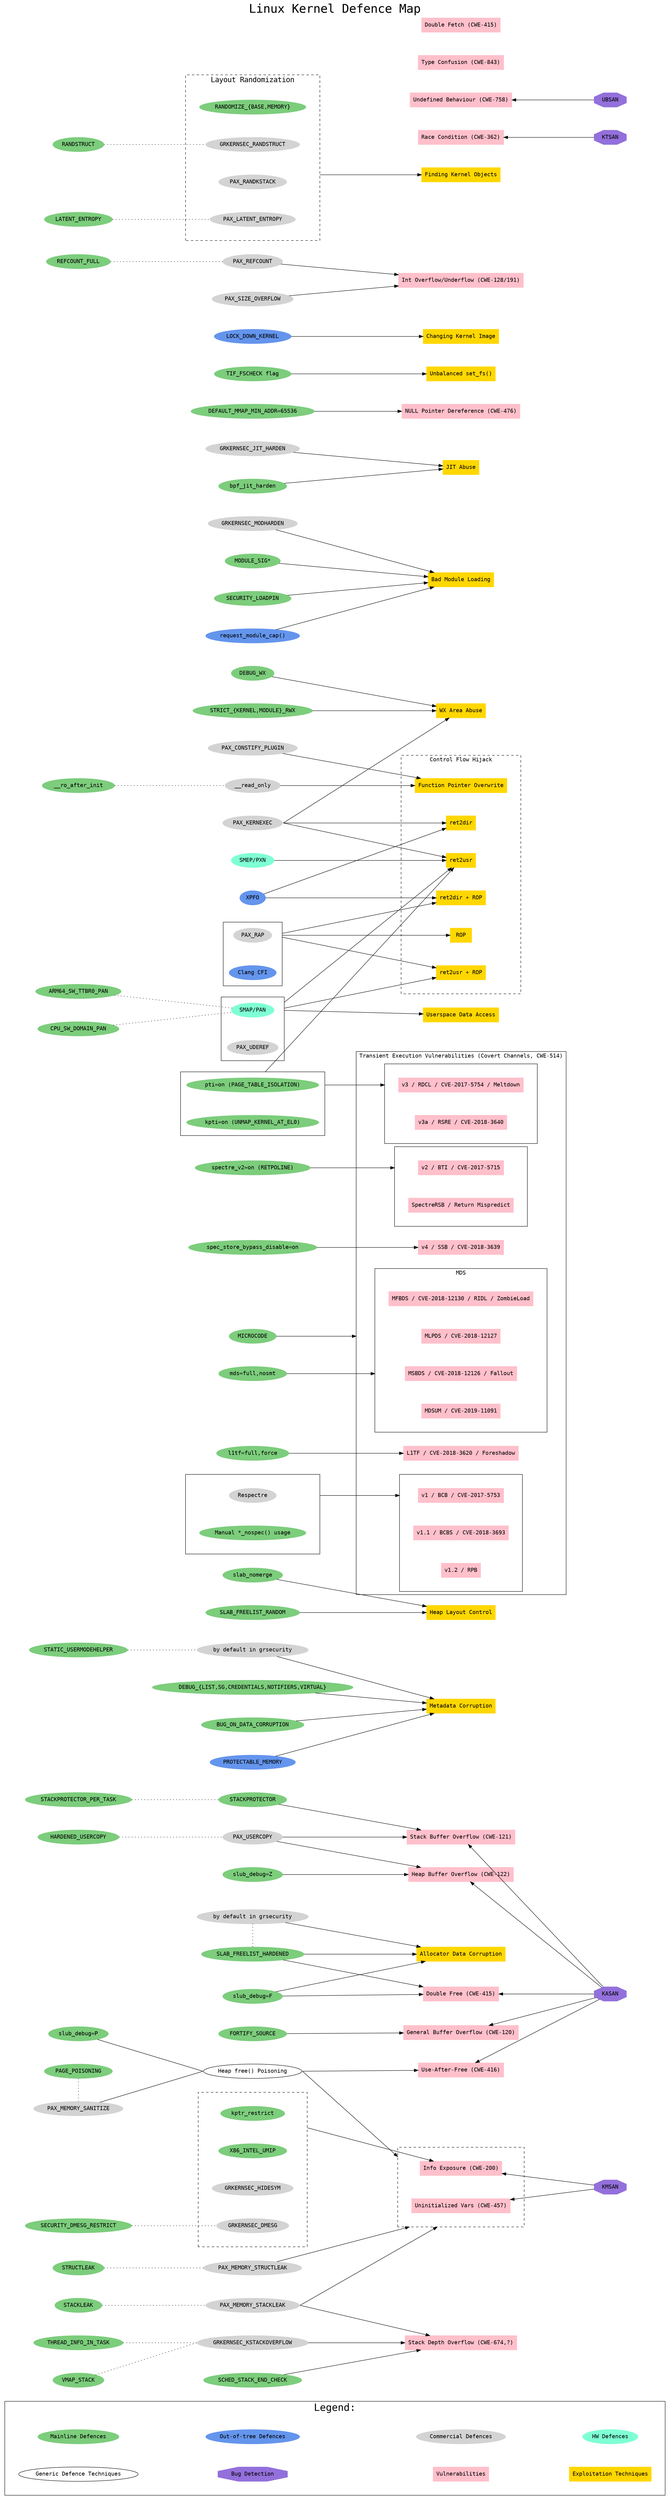 //
// Linux Kernel Defence Map shows the relations between:
//  - vulnerability classes / exploitation techniques,
//  - kernel defences,
//  - bug detection means.
//
// Author: Alexander Popov <alex.popov@linux.com>
//
// License terms: GNU General Public License (GPL), version 3.0.
// For details see LICENSE file.
//
// N.B. The node connections don't mean "full mitigation". These connections
// represent some kind of relation. So ideally, this map should help to navigate
// in documentation and Linux kernel sources.
//
// It is written in DOT language.
// How to generate png:
//    dot -Tpng linux-kernel-defence-map.dot -o linux-kernel-defence-map.png
//
// TODO:
//    - Attack surface reduction (like seccomp, LSM)
//
// References:
//
//  - The State of Kernel Self Protection by Kees Cook
//     https://outflux.net/slides/2018/lca/kspp.pdf
//
//  - grsecurity features
//     https://grsecurity.net/features.php
//
//  - Linux kernel security documentation:
//     https://www.kernel.org/doc/html/latest/security/self-protection.html
//
//  - Linux kernel mitigation checklist by Shawn C
//     https://github.com/hardenedlinux/grsecurity-101-tutorials/blob/master/kernel_mitigation.md
//

digraph {
  labelloc=top;
  fontsize=30;
  fontname=monospace;
  label="Linux Kernel Defence Map";
  compound=true;
  nodesep=0.8;
  splines=line;

  rankdir=LR;
  node [style=filled, fontname=monospace];

  subgraph cluster_legend {
    fontsize=25;
    label="Legend:";
    margin=35;

    "Mainline Defences" [shape=oval, color=palegreen3];
    "Out-of-tree Defences" [shape=oval, color=cornflowerblue];
    "Commercial Defences" [shape=oval, color=lightgrey];
    "HW Defences" [shape=oval, color=aquamarine];
    "Generic Defence Techniques" [shape=oval, color=black, style=solid];
    "Bug Detection" [shape=octagon, color=mediumpurple];
    "Vulnerabilities" [shape=box, color=pink];
    "Exploitation Techniques" [shape=box, color=gold];
  }

  // For pretty legend layout:
  edge [arrowhead=none, style=invis];
  "Mainline Defences" -> "Out-of-tree Defences";
  "Out-of-tree Defences" -> "Commercial Defences";
  "Commercial Defences" -> "HW Defences";
  "Generic Defence Techniques" -> "Bug Detection";
  "Bug Detection" -> "Vulnerabilities";
  "Vulnerabilities" -> "Exploitation Techniques";


  // Defences
  {
    rank=same;

    // Generic Defence Techniques
    node [shape=oval, color=black, style=solid];
    "Heap free() Poisoning";

    // Mainline Defences
    node [shape=oval, color=palegreen3, style=filled];
    "STACKPROTECTOR";
    "FORTIFY_SOURCE";
    "DEBUG_{LIST,SG,CREDENTIALS,NOTIFIERS,VIRTUAL}";
    "SLAB_FREELIST_RANDOM";
    "STRICT_{KERNEL,MODULE}_RWX";
    "DEBUG_WX";
    "BUG_ON_DATA_CORRUPTION";
    "MODULE_SIG*";
    "SECURITY_LOADPIN";
    "bpf_jit_harden";
    "DEFAULT_MMAP_MIN_ADDR=65536";
    "SCHED_STACK_END_CHECK";
    "TIF_FSCHECK flag";
    "slab_nomerge"; // similar to disabled SLAB_MERGE_DEFAULT
    "slub_debug=F"; // sanity checks
    "slub_debug=Z"; // red zoning

    // Mainline Defences against Transient Execution Attacks
    "MICROCODE";
    "spectre_v2=on (RETPOLINE)";
    "spec_store_bypass_disable=on";
    "l1tf=full,force";
    "mds=full,nosmt";

    // Out-of-tree Defences
    node [shape=oval, color=cornflowerblue];
    "XPFO";
    "PROTECTABLE_MEMORY";
    "request_module_cap()";
    "LOCK_DOWN_KERNEL"; // remember about LOCK_DOWN_MANDATORY

    // Commercial Defences
    node [shape=oval, color=lightgrey];
    "GRKERNSEC_KSTACKOVERFLOW";
    "PAX_REFCOUNT";
    "PAX_SIZE_OVERFLOW";
    "PAX_USERCOPY";
    "PAX_KERNEXEC";
    "PAX_CONSTIFY_PLUGIN";
    "GRKERNSEC_JIT_HARDEN";
    "PAX_MEMORY_STRUCTLEAK";
    "PAX_MEMORY_STACKLEAK";
    "GRKERNSEC_MODHARDEN";
    "__read_only";
    grsecurity_hardened_usermodehelper [label="by default in grsecurity"];

    // HW Defences
    node [shape=oval, color=aquamarine];
    "SMEP/PXN";
  }

  subgraph cluster_pti {
    label="";
    rank=same;
    margin=15;
    node [shape=oval, color=palegreen3]; // Mainline Defences
    "pti=on (PAGE_TABLE_ISOLATION)";
    "kpti=on (UNMAP_KERNEL_AT_EL0)";
  }

  subgraph cluster_smap_pan_uderef {
    label="";
    rank=same;
    margin=15;
    "SMAP/PAN" [shape=oval, color=aquamarine]; // HW Defence
    "PAX_UDEREF" [shape=oval, color=lightgrey]; // Commercial Defence
  }

  subgraph cluster_cfi {
    label="";
    rank=same;
    margin=15;
    "PAX_RAP" [shape=oval, color=lightgrey]; // Commercial Defence
    "Clang CFI" [shape=oval, color=cornflowerblue]; // Out-of-tree Defence
  }

  subgraph cluster_v1_mitigations {
    label="";
    rank=same;
    margin=35;
    "Respectre" [shape=oval, color=lightgrey]; // Commercial Defence
    "Manual *_nospec() usage" [shape=oval, color=palegreen3]; // Mainline Defence
  }

  subgraph cluster_layout_randomization {
    label="Layout Randomization";
    rank=same;
    fontsize=18;
    style="dashed";
    margin=35;
    "RANDOMIZE_{BASE,MEMORY}" [shape=oval, color=palegreen3]; // Mainline Defence
    "GRKERNSEC_RANDSTRUCT" [shape=oval, color=lightgrey]; // Commercial Defence
    "PAX_RANDKSTACK" [shape=oval, color=lightgrey]; // Commercial Defence
    "PAX_LATENT_ENTROPY" [shape=oval, color=lightgrey]; // Commercial Defence
  }

  subgraph cluster_info_exposure_mitigations {
    label="";
    rank=same;
    style="dashed";
    margin=35;
    "kptr_restrict" [shape=oval, color=palegreen3]; // Mainline Defence
    "X86_INTEL_UMIP" [shape=oval, color=palegreen3]; // Mainline Defence
    "GRKERNSEC_HIDESYM" [shape=oval, color=lightgrey]; // Commercial Defence
    "GRKERNSEC_DMESG" [shape=oval, color=lightgrey]; // Commercial Defence
  }

  subgraph cluster_freelist_hardening {
    label="";
    rank=same;
    style="invis";
    margin=35;
    "SLAB_FREELIST_HARDENED" [shape=oval, color=palegreen3]; // Mainline Defence
    grsecurity_hardened_freelist [label="by default in grsecurity", shape=oval, color=lightgrey]; // Commercial Defence
  }

  // Defences: child nodes
  {
    rank=same;

    // Mainline Defences
    node [shape=oval, color=palegreen3];
    "REFCOUNT_FULL";
    "HARDENED_USERCOPY";
    "PAGE_POISONING";
    "VMAP_STACK";
    "THREAD_INFO_IN_TASK";
    "RANDSTRUCT";
    "STRUCTLEAK";
    "LATENT_ENTROPY";
    "__ro_after_init";
    "SECURITY_DMESG_RESTRICT";
    "CPU_SW_DOMAIN_PAN";
    "ARM64_SW_TTBR0_PAN";
    "STATIC_USERMODEHELPER";
    "slub_debug=P"; // object and padding poisoning
    "STACKLEAK";
    "STACKPROTECTOR_PER_TASK";

    // Commercial Defences
    node [shape=oval, color=lightgrey];
    "PAX_MEMORY_SANITIZE";
  }

  // Defences relations
  edge [style=dotted, arrowhead=none, dir=none, headport=_, tailport=_];
  "REFCOUNT_FULL" -> "PAX_REFCOUNT";
  "HARDENED_USERCOPY" -> "PAX_USERCOPY";
  "PAGE_POISONING" -> "PAX_MEMORY_SANITIZE";
  "VMAP_STACK" -> "GRKERNSEC_KSTACKOVERFLOW":w;
  "THREAD_INFO_IN_TASK" -> "GRKERNSEC_KSTACKOVERFLOW":w;
  "RANDSTRUCT" -> "GRKERNSEC_RANDSTRUCT";
  "STRUCTLEAK" -> "PAX_MEMORY_STRUCTLEAK";
  "LATENT_ENTROPY" -> "PAX_LATENT_ENTROPY";
  "__ro_after_init" -> "__read_only";
  "SECURITY_DMESG_RESTRICT" -> "GRKERNSEC_DMESG";
  "STACKLEAK" -> "PAX_MEMORY_STACKLEAK";
  "CPU_SW_DOMAIN_PAN" -> "SMAP/PAN";
  "ARM64_SW_TTBR0_PAN" -> "SMAP/PAN";
  "STATIC_USERMODEHELPER" -> grsecurity_hardened_usermodehelper;
  "SLAB_FREELIST_HARDENED" -> grsecurity_hardened_freelist [constraint=false];
  "PAX_MEMORY_SANITIZE" -> "Heap free() Poisoning":w [style=filled];
  "slub_debug=P" -> "Heap free() Poisoning":w [style=filled];
  "STACKPROTECTOR_PER_TASK" -> "STACKPROTECTOR";


  // Vulnerabilities and Exploitation Techniques
  {
    rank=same;

    // Vulnerabilities
    node [shape=box, color=pink];
    "Stack Depth Overflow (CWE-674,?)";
    "General Buffer Overflow (CWE-120)";
    "Stack Buffer Overflow (CWE-121)";
    "Heap Buffer Overflow (CWE-122)";
    "Int Overflow/Underflow (CWE-128/191)";
    "Use-After-Free (CWE-416)";
    "Double Free (CWE-415)";
    "NULL Pointer Dereference (CWE-476)";
    "Race Condition (CWE-362)";
    "Undefined Behaviour (CWE-758)";
    "Type Confusion (CWE-843)";
    "Double Fetch (CWE-415)";

    // Exploitation Techniques
    node [shape=box, color=gold];
    "Metadata Corruption";
    "Allocator Data Corruption";
    "Heap Layout Control";
    "Userspace Data Access";
    "Finding Kernel Objects";
    "JIT Abuse";
    "WX Area Abuse";
    "Changing Kernel Image";
    "Bad Module Loading";
    "Unbalanced set_fs()";
  }

  subgraph cluster_control_flow_hijack {
    label="Control Flow Hijack";
    fontsize=14;
    rank=same;
    style="dashed";
    margin=35;
    node [shape=box, color=gold]; // Exploitation Techniques
    "ROP";
    "ret2usr + ROP";
    "ret2dir + ROP";
    "ret2usr";
    "ret2dir";
    "Function Pointer Overwrite";
  }

  subgraph cluster_info_exposures {
    label="";
    rank=same;
    style="dashed";
    margin=35;
    node [shape=box, color=pink]; // Vulnerabilities
    "Info Exposure (CWE-200)";
    "Uninitialized Vars (CWE-457)";
  }

  subgraph cluster_transient_execution_vulnerabilities {
    label="Transient Execution Vulnerabilities (Covert Channels, CWE-514)";
    rank=same;
    fontsize=14;
    node [shape=box, color=pink];

    subgraph cluster_v1 {
      label="";
      margin=35;
      "v1 / BCB / CVE-2017-5753";
      "v1.1 / BCBS / CVE-2018-3693";
      "v1.2 / RPB";
    }
    subgraph cluster_v2 {
      label="";
      margin=35;
      "v2 / BTI / CVE-2017-5715";
      "SpectreRSB / Return Mispredict";
    }
    subgraph cluster_v3 {
      label="";
      margin=35;
      "v3 / RDCL / CVE-2017-5754 / Meltdown";
      "v3a / RSRE / CVE-2018-3640";
    }
    "v4 / SSB / CVE-2018-3639";
    "L1TF / CVE-2018-3620 / Foreshadow";
    subgraph cluster_mds {
      label="MDS";
      margin=35;
      "MFBDS / CVE-2018-12130 / RIDL / ZombieLoad";
      "MSBDS / CVE-2018-12126 / Fallout";
      "MLPDS / CVE-2018-12127";
      "MDSUM / CVE-2019-11091";
    }

  }


  // Bug Detection Means
  {
    rank=same;
    node [shape=octagon, color=mediumpurple];
    "KASAN";
    "UBSAN";
    "KMSAN";
    "KTSAN";
  }

  // Relations: Bug Detection Means vs Vulnerabilities
  edge [style=solid, arrowhead=normal, dir=back, headport=_, tailport=_];
  "General Buffer Overflow (CWE-120)" -> "KASAN";
  "Stack Buffer Overflow (CWE-121)" -> "KASAN";
  "Heap Buffer Overflow (CWE-122)" -> "KASAN";
  "Use-After-Free (CWE-416)" -> "KASAN";
  "Double Free (CWE-415)" -> "KASAN";
  "Undefined Behaviour (CWE-758)" -> "UBSAN";
  "Uninitialized Vars (CWE-457)" -> "KMSAN";
  "Info Exposure (CWE-200)" -> "KMSAN";
  "Race Condition (CWE-362)" -> "KTSAN";


  // Relations: Defences vs Vulnerabilities and Exploitation Techniques
  edge [style=solid, arrowhead=normal, dir=forward, headport=_, tailport=_];
  "GRKERNSEC_KSTACKOVERFLOW" -> "Stack Depth Overflow (CWE-674,?)";
  "PAX_MEMORY_STACKLEAK":e -> "Stack Depth Overflow (CWE-674,?)";
  "SCHED_STACK_END_CHECK" -> "Stack Depth Overflow (CWE-674,?)";

  "FORTIFY_SOURCE" -> "General Buffer Overflow (CWE-120)";

  "PAX_USERCOPY" -> "Stack Buffer Overflow (CWE-121)";
  "STACKPROTECTOR" -> "Stack Buffer Overflow (CWE-121)";

  "PAX_USERCOPY" -> "Heap Buffer Overflow (CWE-122)";
  "slub_debug=Z" -> "Heap Buffer Overflow (CWE-122)";

  "PAX_REFCOUNT" -> "Int Overflow/Underflow (CWE-128/191)";
  "PAX_SIZE_OVERFLOW" -> "Int Overflow/Underflow (CWE-128/191)";

  "PAX_MEMORY_STACKLEAK":e -> "Uninitialized Vars (CWE-457)":s [lhead=cluster_info_exposures];
  "PAX_MEMORY_STRUCTLEAK" -> "Uninitialized Vars (CWE-457)":s [lhead=cluster_info_exposures];
  "Heap free() Poisoning":e -> "Uninitialized Vars (CWE-457)":s [lhead=cluster_info_exposures];

  "Heap free() Poisoning":e -> "Use-After-Free (CWE-416)";

  "slub_debug=F" -> "Double Free (CWE-415)";
  "SLAB_FREELIST_HARDENED" -> "Double Free (CWE-415)";

  "DEFAULT_MMAP_MIN_ADDR=65536" -> "NULL Pointer Dereference (CWE-476)";

  "kptr_restrict" -> "Info Exposure (CWE-200)" [ltail=cluster_info_exposure_mitigations];

  "DEBUG_{LIST,SG,CREDENTIALS,NOTIFIERS,VIRTUAL}" -> "Metadata Corruption";
  "BUG_ON_DATA_CORRUPTION" -> "Metadata Corruption";
  "PROTECTABLE_MEMORY" -> "Metadata Corruption";
  grsecurity_hardened_usermodehelper -> "Metadata Corruption";

  "slub_debug=F" -> "Allocator Data Corruption";
  grsecurity_hardened_freelist -> "Allocator Data Corruption";
  "SLAB_FREELIST_HARDENED" -> "Allocator Data Corruption";

  "PAX_CONSTIFY_PLUGIN" -> "Function Pointer Overwrite";
  "__read_only" -> "Function Pointer Overwrite";

  "SLAB_FREELIST_RANDOM" -> "Heap Layout Control";
  "slab_nomerge" -> "Heap Layout Control";

  "PAX_RAP":e -> "ROP" [ltail=cluster_cfi];

  "PAX_KERNEXEC":e -> "ret2usr";
  "pti=on (PAGE_TABLE_ISOLATION)" -> "ret2usr" [ltail=cluster_pti, constraint=false];
  "SMEP/PXN" -> "ret2usr";
  "SMAP/PAN":e -> "ret2usr" [ltail=cluster_smap_pan_uderef];

  "SMAP/PAN":e -> "Userspace Data Access" [ltail=cluster_smap_pan_uderef];

  "SMAP/PAN":e -> "ret2usr + ROP" [ltail=cluster_smap_pan_uderef];
  "PAX_RAP":e -> "ret2usr + ROP" [ltail=cluster_cfi];

  "PAX_KERNEXEC":e -> "ret2dir";
  "XPFO" -> "ret2dir";

  "XPFO" -> "ret2dir + ROP";
  "PAX_RAP":e -> "ret2dir + ROP" [ltail=cluster_cfi];

  "PAX_RANDKSTACK":ne -> "Finding Kernel Objects" [ltail=cluster_layout_randomization];

  "GRKERNSEC_JIT_HARDEN" -> "JIT Abuse";
  "bpf_jit_harden" -> "JIT Abuse";

  "PAX_KERNEXEC":e -> "WX Area Abuse";
  "STRICT_{KERNEL,MODULE}_RWX" -> "WX Area Abuse";
  "DEBUG_WX" -> "WX Area Abuse";

  "LOCK_DOWN_KERNEL" -> "Changing Kernel Image";

  "GRKERNSEC_MODHARDEN" -> "Bad Module Loading";
  "MODULE_SIG*" -> "Bad Module Loading";
  "SECURITY_LOADPIN" -> "Bad Module Loading";
  "request_module_cap()" -> "Bad Module Loading";

  "TIF_FSCHECK flag" -> "Unbalanced set_fs()";

  "MICROCODE" -> "MLPDS / CVE-2018-12127" [lhead=cluster_transient_execution_vulnerabilities]
  "Respectre" -> "v1 / BCB / CVE-2017-5753" [ltail=cluster_v1_mitigations, lhead=cluster_v1];
  "spectre_v2=on (RETPOLINE)" -> "v2 / BTI / CVE-2017-5715" [lhead=cluster_v2];
  "pti=on (PAGE_TABLE_ISOLATION)" -> "v3 / RDCL / CVE-2017-5754 / Meltdown" [ltail=cluster_pti, lhead=cluster_v3];
  "spec_store_bypass_disable=on" -> "v4 / SSB / CVE-2018-3639";
  "l1tf=full,force" -> "L1TF / CVE-2018-3620 / Foreshadow";
  "mds=full,nosmt" -> "MSBDS / CVE-2018-12126 / Fallout" [lhead=cluster_mds];
}
